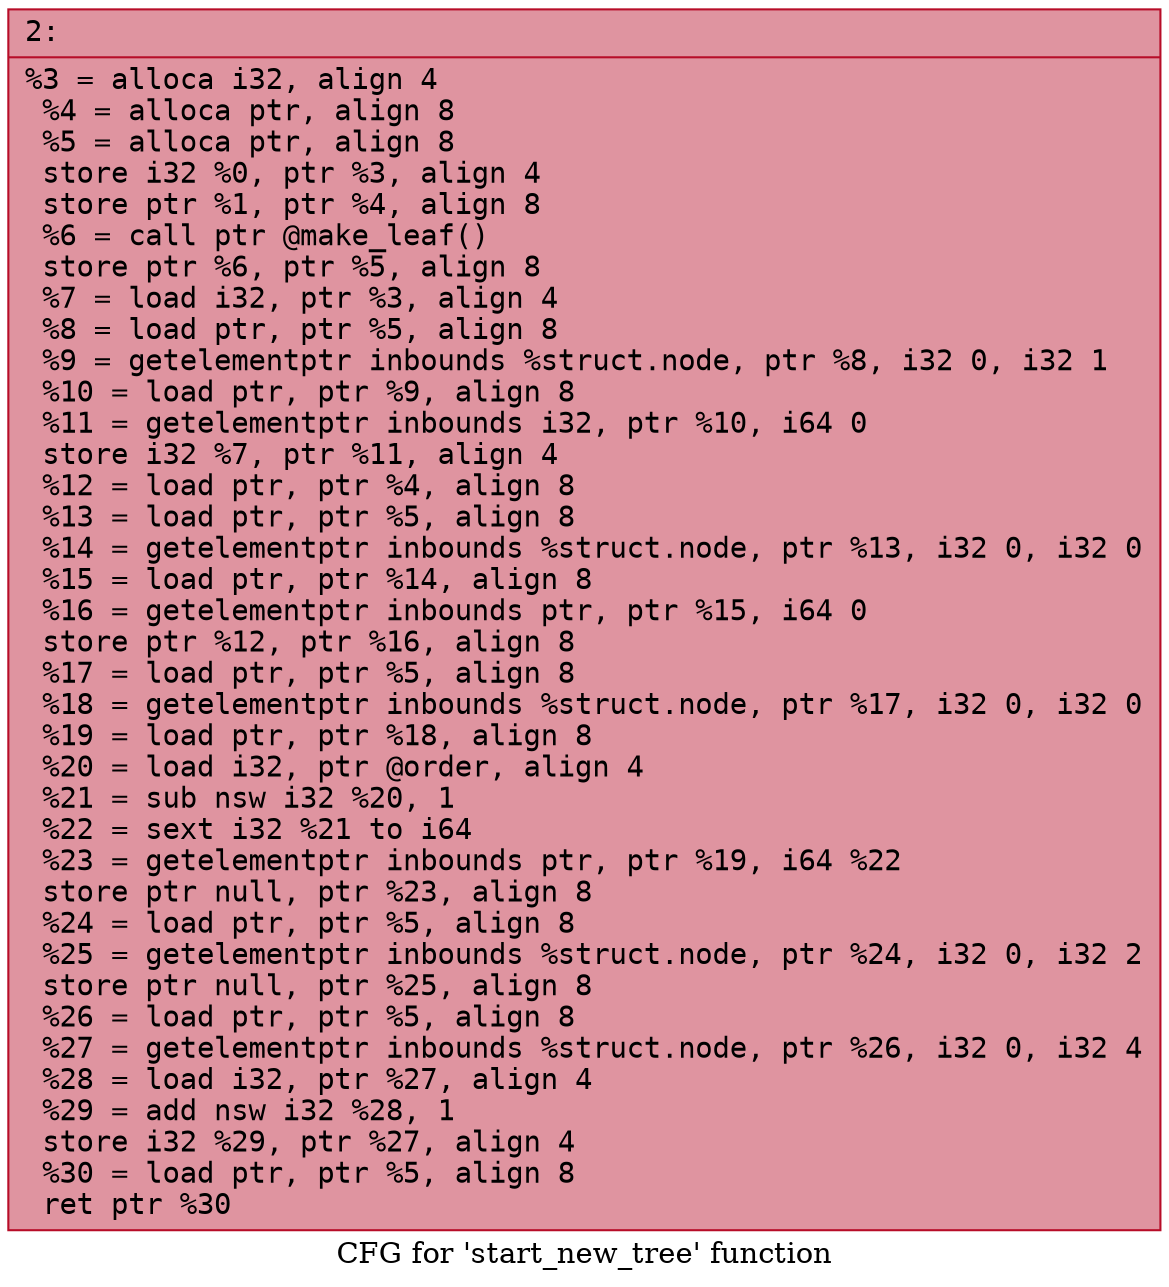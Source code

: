 digraph "CFG for 'start_new_tree' function" {
	label="CFG for 'start_new_tree' function";

	Node0x60000202b610 [shape=record,color="#b70d28ff", style=filled, fillcolor="#b70d2870" fontname="Courier",label="{2:\l|  %3 = alloca i32, align 4\l  %4 = alloca ptr, align 8\l  %5 = alloca ptr, align 8\l  store i32 %0, ptr %3, align 4\l  store ptr %1, ptr %4, align 8\l  %6 = call ptr @make_leaf()\l  store ptr %6, ptr %5, align 8\l  %7 = load i32, ptr %3, align 4\l  %8 = load ptr, ptr %5, align 8\l  %9 = getelementptr inbounds %struct.node, ptr %8, i32 0, i32 1\l  %10 = load ptr, ptr %9, align 8\l  %11 = getelementptr inbounds i32, ptr %10, i64 0\l  store i32 %7, ptr %11, align 4\l  %12 = load ptr, ptr %4, align 8\l  %13 = load ptr, ptr %5, align 8\l  %14 = getelementptr inbounds %struct.node, ptr %13, i32 0, i32 0\l  %15 = load ptr, ptr %14, align 8\l  %16 = getelementptr inbounds ptr, ptr %15, i64 0\l  store ptr %12, ptr %16, align 8\l  %17 = load ptr, ptr %5, align 8\l  %18 = getelementptr inbounds %struct.node, ptr %17, i32 0, i32 0\l  %19 = load ptr, ptr %18, align 8\l  %20 = load i32, ptr @order, align 4\l  %21 = sub nsw i32 %20, 1\l  %22 = sext i32 %21 to i64\l  %23 = getelementptr inbounds ptr, ptr %19, i64 %22\l  store ptr null, ptr %23, align 8\l  %24 = load ptr, ptr %5, align 8\l  %25 = getelementptr inbounds %struct.node, ptr %24, i32 0, i32 2\l  store ptr null, ptr %25, align 8\l  %26 = load ptr, ptr %5, align 8\l  %27 = getelementptr inbounds %struct.node, ptr %26, i32 0, i32 4\l  %28 = load i32, ptr %27, align 4\l  %29 = add nsw i32 %28, 1\l  store i32 %29, ptr %27, align 4\l  %30 = load ptr, ptr %5, align 8\l  ret ptr %30\l}"];
}
